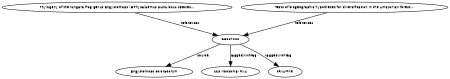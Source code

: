 digraph G {
size="3,3";
node [fontsize=7, fontname="Helvetica"];
edge [fontsize=7, fontname="Helvetica"];
node0 [label="DQ337222", width=0.27433100247,height=0.27433100247];
node1 [label="Phylogeny of the túngara frog genus Engystomops (=Physalaemus pustulosus species...", width=0.27433100247,height=0.27433100247];
node2 [label="Tests of biogeographic hypotheses for diversification in the Amazonian forest...", width=0.27433100247,height=0.27433100247];
node3 [label="Engystomops coloradorum", width=0.27433100247,height=0.27433100247];
node4 [label="12S ribosomal RNA", width=0.27433100247,height=0.27433100247];
node5 [label="tRNA-Phe", width=0.27433100247,height=0.27433100247];
node1 -> node0 [label="references"];
node2 -> node0 [label="references"];
node0 -> node3 [label="source"];
node0 -> node4 [label="taggedWithTag"];
node0 -> node5 [label="taggedWithTag"];
}

